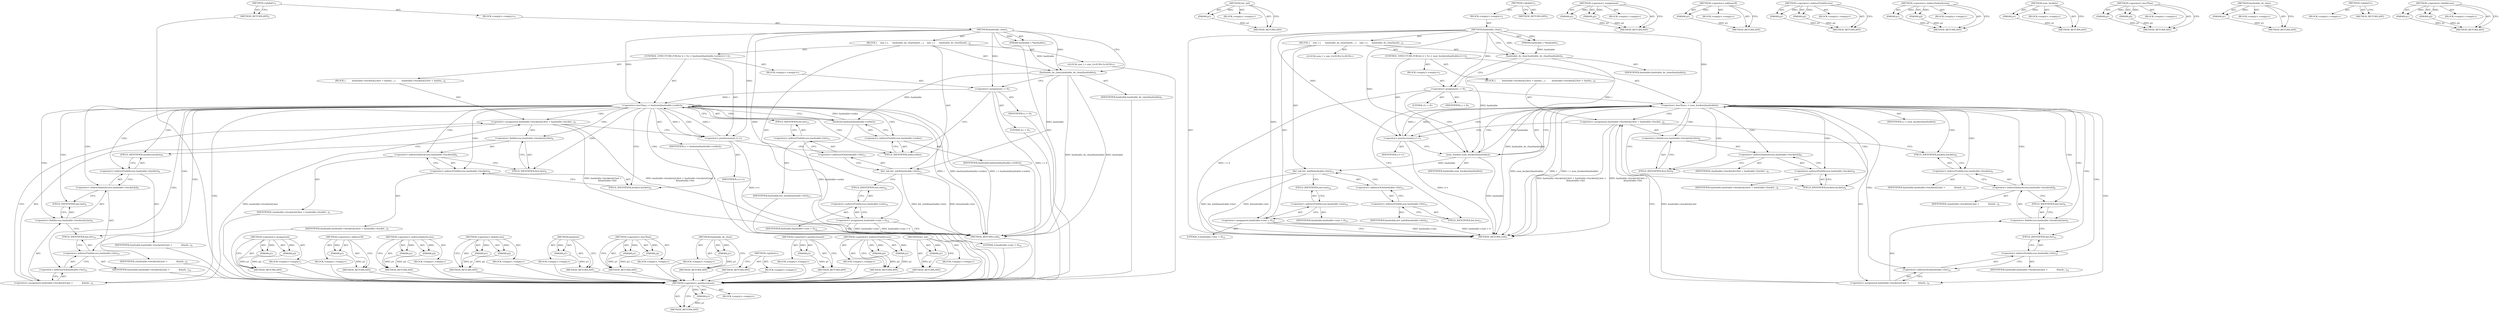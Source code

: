 digraph "&lt;operator&gt;.postIncrement" {
vulnerable_95 [label=<(METHOD,&lt;operator&gt;.postIncrement)>];
vulnerable_96 [label=<(PARAM,p1)>];
vulnerable_97 [label=<(BLOCK,&lt;empty&gt;,&lt;empty&gt;)>];
vulnerable_98 [label=<(METHOD_RETURN,ANY)>];
vulnerable_118 [label=<(METHOD,list_init)>];
vulnerable_119 [label=<(PARAM,p1)>];
vulnerable_120 [label=<(BLOCK,&lt;empty&gt;,&lt;empty&gt;)>];
vulnerable_121 [label=<(METHOD_RETURN,ANY)>];
vulnerable_6 [label=<(METHOD,&lt;global&gt;)<SUB>1</SUB>>];
vulnerable_7 [label=<(BLOCK,&lt;empty&gt;,&lt;empty&gt;)<SUB>1</SUB>>];
vulnerable_8 [label=<(METHOD,hashtable_clear)<SUB>1</SUB>>];
vulnerable_9 [label=<(PARAM,hashtable_t *hashtable)<SUB>1</SUB>>];
vulnerable_10 [label=<(BLOCK,{
    size_t i;
 
     hashtable_do_clear(hasht...,{
    size_t i;
 
     hashtable_do_clear(hasht...)<SUB>2</SUB>>];
vulnerable_11 [label="<(LOCAL,size_t i: size_t)<SUB>3</SUB>>"];
vulnerable_12 [label=<(hashtable_do_clear,hashtable_do_clear(hashtable))<SUB>5</SUB>>];
vulnerable_13 [label=<(IDENTIFIER,hashtable,hashtable_do_clear(hashtable))<SUB>5</SUB>>];
vulnerable_14 [label=<(CONTROL_STRUCTURE,FOR,for (i = 0;i &lt; num_buckets(hashtable);i++))<SUB>7</SUB>>];
vulnerable_15 [label=<(BLOCK,&lt;empty&gt;,&lt;empty&gt;)<SUB>7</SUB>>];
vulnerable_16 [label=<(&lt;operator&gt;.assignment,i = 0)<SUB>7</SUB>>];
vulnerable_17 [label=<(IDENTIFIER,i,i = 0)<SUB>7</SUB>>];
vulnerable_18 [label=<(LITERAL,0,i = 0)<SUB>7</SUB>>];
vulnerable_19 [label=<(&lt;operator&gt;.lessThan,i &lt; num_buckets(hashtable))<SUB>7</SUB>>];
vulnerable_20 [label=<(IDENTIFIER,i,i &lt; num_buckets(hashtable))<SUB>7</SUB>>];
vulnerable_21 [label=<(num_buckets,num_buckets(hashtable))<SUB>7</SUB>>];
vulnerable_22 [label=<(IDENTIFIER,hashtable,num_buckets(hashtable))<SUB>7</SUB>>];
vulnerable_23 [label=<(&lt;operator&gt;.postIncrement,i++)<SUB>7</SUB>>];
vulnerable_24 [label=<(IDENTIFIER,i,i++)<SUB>7</SUB>>];
vulnerable_25 [label=<(BLOCK,{
         hashtable-&gt;buckets[i].first = hashta...,{
         hashtable-&gt;buckets[i].first = hashta...)<SUB>8</SUB>>];
vulnerable_26 [label=<(&lt;operator&gt;.assignment,hashtable-&gt;buckets[i].first = hashtable-&gt;bucket...)<SUB>9</SUB>>];
vulnerable_27 [label=<(&lt;operator&gt;.fieldAccess,hashtable-&gt;buckets[i].first)<SUB>9</SUB>>];
vulnerable_28 [label=<(&lt;operator&gt;.indirectIndexAccess,hashtable-&gt;buckets[i])<SUB>9</SUB>>];
vulnerable_29 [label=<(&lt;operator&gt;.indirectFieldAccess,hashtable-&gt;buckets)<SUB>9</SUB>>];
vulnerable_30 [label=<(IDENTIFIER,hashtable,hashtable-&gt;buckets[i].first = hashtable-&gt;bucket...)<SUB>9</SUB>>];
vulnerable_31 [label=<(FIELD_IDENTIFIER,buckets,buckets)<SUB>9</SUB>>];
vulnerable_32 [label=<(IDENTIFIER,i,hashtable-&gt;buckets[i].first = hashtable-&gt;bucket...)<SUB>9</SUB>>];
vulnerable_33 [label=<(FIELD_IDENTIFIER,first,first)<SUB>9</SUB>>];
vulnerable_34 [label=<(&lt;operator&gt;.assignment,hashtable-&gt;buckets[i].last =
             &amp;hash...)<SUB>9</SUB>>];
vulnerable_35 [label=<(&lt;operator&gt;.fieldAccess,hashtable-&gt;buckets[i].last)<SUB>9</SUB>>];
vulnerable_36 [label=<(&lt;operator&gt;.indirectIndexAccess,hashtable-&gt;buckets[i])<SUB>9</SUB>>];
vulnerable_37 [label=<(&lt;operator&gt;.indirectFieldAccess,hashtable-&gt;buckets)<SUB>9</SUB>>];
vulnerable_38 [label=<(IDENTIFIER,hashtable,hashtable-&gt;buckets[i].last =
             &amp;hash...)<SUB>9</SUB>>];
vulnerable_39 [label=<(FIELD_IDENTIFIER,buckets,buckets)<SUB>9</SUB>>];
vulnerable_40 [label=<(IDENTIFIER,i,hashtable-&gt;buckets[i].last =
             &amp;hash...)<SUB>9</SUB>>];
vulnerable_41 [label=<(FIELD_IDENTIFIER,last,last)<SUB>9</SUB>>];
vulnerable_42 [label=<(&lt;operator&gt;.addressOf,&amp;hashtable-&gt;list)<SUB>10</SUB>>];
vulnerable_43 [label=<(&lt;operator&gt;.indirectFieldAccess,hashtable-&gt;list)<SUB>10</SUB>>];
vulnerable_44 [label=<(IDENTIFIER,hashtable,hashtable-&gt;buckets[i].last =
             &amp;hash...)<SUB>10</SUB>>];
vulnerable_45 [label=<(FIELD_IDENTIFIER,list,list)<SUB>10</SUB>>];
vulnerable_46 [label=<(list_init,list_init(&amp;hashtable-&gt;list))<SUB>13</SUB>>];
vulnerable_47 [label=<(&lt;operator&gt;.addressOf,&amp;hashtable-&gt;list)<SUB>13</SUB>>];
vulnerable_48 [label=<(&lt;operator&gt;.indirectFieldAccess,hashtable-&gt;list)<SUB>13</SUB>>];
vulnerable_49 [label=<(IDENTIFIER,hashtable,list_init(&amp;hashtable-&gt;list))<SUB>13</SUB>>];
vulnerable_50 [label=<(FIELD_IDENTIFIER,list,list)<SUB>13</SUB>>];
vulnerable_51 [label=<(&lt;operator&gt;.assignment,hashtable-&gt;size = 0)<SUB>14</SUB>>];
vulnerable_52 [label=<(&lt;operator&gt;.indirectFieldAccess,hashtable-&gt;size)<SUB>14</SUB>>];
vulnerable_53 [label=<(IDENTIFIER,hashtable,hashtable-&gt;size = 0)<SUB>14</SUB>>];
vulnerable_54 [label=<(FIELD_IDENTIFIER,size,size)<SUB>14</SUB>>];
vulnerable_55 [label=<(LITERAL,0,hashtable-&gt;size = 0)<SUB>14</SUB>>];
vulnerable_56 [label=<(METHOD_RETURN,void)<SUB>1</SUB>>];
vulnerable_58 [label=<(METHOD_RETURN,ANY)<SUB>1</SUB>>];
vulnerable_81 [label=<(METHOD,&lt;operator&gt;.assignment)>];
vulnerable_82 [label=<(PARAM,p1)>];
vulnerable_83 [label=<(PARAM,p2)>];
vulnerable_84 [label=<(BLOCK,&lt;empty&gt;,&lt;empty&gt;)>];
vulnerable_85 [label=<(METHOD_RETURN,ANY)>];
vulnerable_114 [label=<(METHOD,&lt;operator&gt;.addressOf)>];
vulnerable_115 [label=<(PARAM,p1)>];
vulnerable_116 [label=<(BLOCK,&lt;empty&gt;,&lt;empty&gt;)>];
vulnerable_117 [label=<(METHOD_RETURN,ANY)>];
vulnerable_109 [label=<(METHOD,&lt;operator&gt;.indirectFieldAccess)>];
vulnerable_110 [label=<(PARAM,p1)>];
vulnerable_111 [label=<(PARAM,p2)>];
vulnerable_112 [label=<(BLOCK,&lt;empty&gt;,&lt;empty&gt;)>];
vulnerable_113 [label=<(METHOD_RETURN,ANY)>];
vulnerable_104 [label=<(METHOD,&lt;operator&gt;.indirectIndexAccess)>];
vulnerable_105 [label=<(PARAM,p1)>];
vulnerable_106 [label=<(PARAM,p2)>];
vulnerable_107 [label=<(BLOCK,&lt;empty&gt;,&lt;empty&gt;)>];
vulnerable_108 [label=<(METHOD_RETURN,ANY)>];
vulnerable_91 [label=<(METHOD,num_buckets)>];
vulnerable_92 [label=<(PARAM,p1)>];
vulnerable_93 [label=<(BLOCK,&lt;empty&gt;,&lt;empty&gt;)>];
vulnerable_94 [label=<(METHOD_RETURN,ANY)>];
vulnerable_86 [label=<(METHOD,&lt;operator&gt;.lessThan)>];
vulnerable_87 [label=<(PARAM,p1)>];
vulnerable_88 [label=<(PARAM,p2)>];
vulnerable_89 [label=<(BLOCK,&lt;empty&gt;,&lt;empty&gt;)>];
vulnerable_90 [label=<(METHOD_RETURN,ANY)>];
vulnerable_77 [label=<(METHOD,hashtable_do_clear)>];
vulnerable_78 [label=<(PARAM,p1)>];
vulnerable_79 [label=<(BLOCK,&lt;empty&gt;,&lt;empty&gt;)>];
vulnerable_80 [label=<(METHOD_RETURN,ANY)>];
vulnerable_71 [label=<(METHOD,&lt;global&gt;)<SUB>1</SUB>>];
vulnerable_72 [label=<(BLOCK,&lt;empty&gt;,&lt;empty&gt;)>];
vulnerable_73 [label=<(METHOD_RETURN,ANY)>];
vulnerable_99 [label=<(METHOD,&lt;operator&gt;.fieldAccess)>];
vulnerable_100 [label=<(PARAM,p1)>];
vulnerable_101 [label=<(PARAM,p2)>];
vulnerable_102 [label=<(BLOCK,&lt;empty&gt;,&lt;empty&gt;)>];
vulnerable_103 [label=<(METHOD_RETURN,ANY)>];
fixed_97 [label=<(METHOD,&lt;operator&gt;.indirectFieldAccess)>];
fixed_98 [label=<(PARAM,p1)>];
fixed_99 [label=<(PARAM,p2)>];
fixed_100 [label=<(BLOCK,&lt;empty&gt;,&lt;empty&gt;)>];
fixed_101 [label=<(METHOD_RETURN,ANY)>];
fixed_120 [label=<(METHOD,list_init)>];
fixed_121 [label=<(PARAM,p1)>];
fixed_122 [label=<(BLOCK,&lt;empty&gt;,&lt;empty&gt;)>];
fixed_123 [label=<(METHOD_RETURN,ANY)>];
fixed_6 [label=<(METHOD,&lt;global&gt;)<SUB>1</SUB>>];
fixed_7 [label=<(BLOCK,&lt;empty&gt;,&lt;empty&gt;)<SUB>1</SUB>>];
fixed_8 [label=<(METHOD,hashtable_clear)<SUB>1</SUB>>];
fixed_9 [label=<(PARAM,hashtable_t *hashtable)<SUB>1</SUB>>];
fixed_10 [label=<(BLOCK,{
    size_t i;
 
     hashtable_do_clear(hasht...,{
    size_t i;
 
     hashtable_do_clear(hasht...)<SUB>2</SUB>>];
fixed_11 [label="<(LOCAL,size_t i: size_t)<SUB>3</SUB>>"];
fixed_12 [label=<(hashtable_do_clear,hashtable_do_clear(hashtable))<SUB>5</SUB>>];
fixed_13 [label=<(IDENTIFIER,hashtable,hashtable_do_clear(hashtable))<SUB>5</SUB>>];
fixed_14 [label=<(CONTROL_STRUCTURE,FOR,for (i = 0;i &lt; hashsize(hashtable-&gt;order);i++))<SUB>7</SUB>>];
fixed_15 [label=<(BLOCK,&lt;empty&gt;,&lt;empty&gt;)<SUB>7</SUB>>];
fixed_16 [label=<(&lt;operator&gt;.assignment,i = 0)<SUB>7</SUB>>];
fixed_17 [label=<(IDENTIFIER,i,i = 0)<SUB>7</SUB>>];
fixed_18 [label=<(LITERAL,0,i = 0)<SUB>7</SUB>>];
fixed_19 [label=<(&lt;operator&gt;.lessThan,i &lt; hashsize(hashtable-&gt;order))<SUB>7</SUB>>];
fixed_20 [label=<(IDENTIFIER,i,i &lt; hashsize(hashtable-&gt;order))<SUB>7</SUB>>];
fixed_21 [label=<(hashsize,hashsize(hashtable-&gt;order))<SUB>7</SUB>>];
fixed_22 [label=<(&lt;operator&gt;.indirectFieldAccess,hashtable-&gt;order)<SUB>7</SUB>>];
fixed_23 [label=<(IDENTIFIER,hashtable,hashsize(hashtable-&gt;order))<SUB>7</SUB>>];
fixed_24 [label=<(FIELD_IDENTIFIER,order,order)<SUB>7</SUB>>];
fixed_25 [label=<(&lt;operator&gt;.postIncrement,i++)<SUB>7</SUB>>];
fixed_26 [label=<(IDENTIFIER,i,i++)<SUB>7</SUB>>];
fixed_27 [label=<(BLOCK,{
         hashtable-&gt;buckets[i].first = hashta...,{
         hashtable-&gt;buckets[i].first = hashta...)<SUB>8</SUB>>];
fixed_28 [label=<(&lt;operator&gt;.assignment,hashtable-&gt;buckets[i].first = hashtable-&gt;bucket...)<SUB>9</SUB>>];
fixed_29 [label=<(&lt;operator&gt;.fieldAccess,hashtable-&gt;buckets[i].first)<SUB>9</SUB>>];
fixed_30 [label=<(&lt;operator&gt;.indirectIndexAccess,hashtable-&gt;buckets[i])<SUB>9</SUB>>];
fixed_31 [label=<(&lt;operator&gt;.indirectFieldAccess,hashtable-&gt;buckets)<SUB>9</SUB>>];
fixed_32 [label=<(IDENTIFIER,hashtable,hashtable-&gt;buckets[i].first = hashtable-&gt;bucket...)<SUB>9</SUB>>];
fixed_33 [label=<(FIELD_IDENTIFIER,buckets,buckets)<SUB>9</SUB>>];
fixed_34 [label=<(IDENTIFIER,i,hashtable-&gt;buckets[i].first = hashtable-&gt;bucket...)<SUB>9</SUB>>];
fixed_35 [label=<(FIELD_IDENTIFIER,first,first)<SUB>9</SUB>>];
fixed_36 [label=<(&lt;operator&gt;.assignment,hashtable-&gt;buckets[i].last =
             &amp;hash...)<SUB>9</SUB>>];
fixed_37 [label=<(&lt;operator&gt;.fieldAccess,hashtable-&gt;buckets[i].last)<SUB>9</SUB>>];
fixed_38 [label=<(&lt;operator&gt;.indirectIndexAccess,hashtable-&gt;buckets[i])<SUB>9</SUB>>];
fixed_39 [label=<(&lt;operator&gt;.indirectFieldAccess,hashtable-&gt;buckets)<SUB>9</SUB>>];
fixed_40 [label=<(IDENTIFIER,hashtable,hashtable-&gt;buckets[i].last =
             &amp;hash...)<SUB>9</SUB>>];
fixed_41 [label=<(FIELD_IDENTIFIER,buckets,buckets)<SUB>9</SUB>>];
fixed_42 [label=<(IDENTIFIER,i,hashtable-&gt;buckets[i].last =
             &amp;hash...)<SUB>9</SUB>>];
fixed_43 [label=<(FIELD_IDENTIFIER,last,last)<SUB>9</SUB>>];
fixed_44 [label=<(&lt;operator&gt;.addressOf,&amp;hashtable-&gt;list)<SUB>10</SUB>>];
fixed_45 [label=<(&lt;operator&gt;.indirectFieldAccess,hashtable-&gt;list)<SUB>10</SUB>>];
fixed_46 [label=<(IDENTIFIER,hashtable,hashtable-&gt;buckets[i].last =
             &amp;hash...)<SUB>10</SUB>>];
fixed_47 [label=<(FIELD_IDENTIFIER,list,list)<SUB>10</SUB>>];
fixed_48 [label=<(list_init,list_init(&amp;hashtable-&gt;list))<SUB>13</SUB>>];
fixed_49 [label=<(&lt;operator&gt;.addressOf,&amp;hashtable-&gt;list)<SUB>13</SUB>>];
fixed_50 [label=<(&lt;operator&gt;.indirectFieldAccess,hashtable-&gt;list)<SUB>13</SUB>>];
fixed_51 [label=<(IDENTIFIER,hashtable,list_init(&amp;hashtable-&gt;list))<SUB>13</SUB>>];
fixed_52 [label=<(FIELD_IDENTIFIER,list,list)<SUB>13</SUB>>];
fixed_53 [label=<(&lt;operator&gt;.assignment,hashtable-&gt;size = 0)<SUB>14</SUB>>];
fixed_54 [label=<(&lt;operator&gt;.indirectFieldAccess,hashtable-&gt;size)<SUB>14</SUB>>];
fixed_55 [label=<(IDENTIFIER,hashtable,hashtable-&gt;size = 0)<SUB>14</SUB>>];
fixed_56 [label=<(FIELD_IDENTIFIER,size,size)<SUB>14</SUB>>];
fixed_57 [label=<(LITERAL,0,hashtable-&gt;size = 0)<SUB>14</SUB>>];
fixed_58 [label=<(METHOD_RETURN,void)<SUB>1</SUB>>];
fixed_60 [label=<(METHOD_RETURN,ANY)<SUB>1</SUB>>];
fixed_83 [label=<(METHOD,&lt;operator&gt;.assignment)>];
fixed_84 [label=<(PARAM,p1)>];
fixed_85 [label=<(PARAM,p2)>];
fixed_86 [label=<(BLOCK,&lt;empty&gt;,&lt;empty&gt;)>];
fixed_87 [label=<(METHOD_RETURN,ANY)>];
fixed_116 [label=<(METHOD,&lt;operator&gt;.addressOf)>];
fixed_117 [label=<(PARAM,p1)>];
fixed_118 [label=<(BLOCK,&lt;empty&gt;,&lt;empty&gt;)>];
fixed_119 [label=<(METHOD_RETURN,ANY)>];
fixed_111 [label=<(METHOD,&lt;operator&gt;.indirectIndexAccess)>];
fixed_112 [label=<(PARAM,p1)>];
fixed_113 [label=<(PARAM,p2)>];
fixed_114 [label=<(BLOCK,&lt;empty&gt;,&lt;empty&gt;)>];
fixed_115 [label=<(METHOD_RETURN,ANY)>];
fixed_106 [label=<(METHOD,&lt;operator&gt;.fieldAccess)>];
fixed_107 [label=<(PARAM,p1)>];
fixed_108 [label=<(PARAM,p2)>];
fixed_109 [label=<(BLOCK,&lt;empty&gt;,&lt;empty&gt;)>];
fixed_110 [label=<(METHOD_RETURN,ANY)>];
fixed_93 [label=<(METHOD,hashsize)>];
fixed_94 [label=<(PARAM,p1)>];
fixed_95 [label=<(BLOCK,&lt;empty&gt;,&lt;empty&gt;)>];
fixed_96 [label=<(METHOD_RETURN,ANY)>];
fixed_88 [label=<(METHOD,&lt;operator&gt;.lessThan)>];
fixed_89 [label=<(PARAM,p1)>];
fixed_90 [label=<(PARAM,p2)>];
fixed_91 [label=<(BLOCK,&lt;empty&gt;,&lt;empty&gt;)>];
fixed_92 [label=<(METHOD_RETURN,ANY)>];
fixed_79 [label=<(METHOD,hashtable_do_clear)>];
fixed_80 [label=<(PARAM,p1)>];
fixed_81 [label=<(BLOCK,&lt;empty&gt;,&lt;empty&gt;)>];
fixed_82 [label=<(METHOD_RETURN,ANY)>];
fixed_73 [label=<(METHOD,&lt;global&gt;)<SUB>1</SUB>>];
fixed_74 [label=<(BLOCK,&lt;empty&gt;,&lt;empty&gt;)>];
fixed_75 [label=<(METHOD_RETURN,ANY)>];
fixed_102 [label=<(METHOD,&lt;operator&gt;.postIncrement)>];
fixed_103 [label=<(PARAM,p1)>];
fixed_104 [label=<(BLOCK,&lt;empty&gt;,&lt;empty&gt;)>];
fixed_105 [label=<(METHOD_RETURN,ANY)>];
vulnerable_95 -> vulnerable_96  [key=0, label="AST: "];
vulnerable_95 -> vulnerable_96  [key=1, label="DDG: "];
vulnerable_95 -> vulnerable_97  [key=0, label="AST: "];
vulnerable_95 -> vulnerable_98  [key=0, label="AST: "];
vulnerable_95 -> vulnerable_98  [key=1, label="CFG: "];
vulnerable_96 -> vulnerable_98  [key=0, label="DDG: p1"];
vulnerable_118 -> vulnerable_119  [key=0, label="AST: "];
vulnerable_118 -> vulnerable_119  [key=1, label="DDG: "];
vulnerable_118 -> vulnerable_120  [key=0, label="AST: "];
vulnerable_118 -> vulnerable_121  [key=0, label="AST: "];
vulnerable_118 -> vulnerable_121  [key=1, label="CFG: "];
vulnerable_119 -> vulnerable_121  [key=0, label="DDG: p1"];
vulnerable_6 -> vulnerable_7  [key=0, label="AST: "];
vulnerable_6 -> vulnerable_58  [key=0, label="AST: "];
vulnerable_6 -> vulnerable_58  [key=1, label="CFG: "];
vulnerable_7 -> vulnerable_8  [key=0, label="AST: "];
vulnerable_8 -> vulnerable_9  [key=0, label="AST: "];
vulnerable_8 -> vulnerable_9  [key=1, label="DDG: "];
vulnerable_8 -> vulnerable_10  [key=0, label="AST: "];
vulnerable_8 -> vulnerable_56  [key=0, label="AST: "];
vulnerable_8 -> vulnerable_12  [key=0, label="CFG: "];
vulnerable_8 -> vulnerable_12  [key=1, label="DDG: "];
vulnerable_8 -> vulnerable_51  [key=0, label="DDG: "];
vulnerable_8 -> vulnerable_16  [key=0, label="DDG: "];
vulnerable_8 -> vulnerable_19  [key=0, label="DDG: "];
vulnerable_8 -> vulnerable_23  [key=0, label="DDG: "];
vulnerable_8 -> vulnerable_21  [key=0, label="DDG: "];
vulnerable_9 -> vulnerable_12  [key=0, label="DDG: hashtable"];
vulnerable_10 -> vulnerable_11  [key=0, label="AST: "];
vulnerable_10 -> vulnerable_12  [key=0, label="AST: "];
vulnerable_10 -> vulnerable_14  [key=0, label="AST: "];
vulnerable_10 -> vulnerable_46  [key=0, label="AST: "];
vulnerable_10 -> vulnerable_51  [key=0, label="AST: "];
vulnerable_12 -> vulnerable_13  [key=0, label="AST: "];
vulnerable_12 -> vulnerable_16  [key=0, label="CFG: "];
vulnerable_12 -> vulnerable_56  [key=0, label="DDG: hashtable_do_clear(hashtable)"];
vulnerable_12 -> vulnerable_21  [key=0, label="DDG: hashtable"];
vulnerable_14 -> vulnerable_15  [key=0, label="AST: "];
vulnerable_14 -> vulnerable_19  [key=0, label="AST: "];
vulnerable_14 -> vulnerable_23  [key=0, label="AST: "];
vulnerable_14 -> vulnerable_25  [key=0, label="AST: "];
vulnerable_15 -> vulnerable_16  [key=0, label="AST: "];
vulnerable_16 -> vulnerable_17  [key=0, label="AST: "];
vulnerable_16 -> vulnerable_18  [key=0, label="AST: "];
vulnerable_16 -> vulnerable_21  [key=0, label="CFG: "];
vulnerable_16 -> vulnerable_56  [key=0, label="DDG: i = 0"];
vulnerable_16 -> vulnerable_19  [key=0, label="DDG: i"];
vulnerable_19 -> vulnerable_20  [key=0, label="AST: "];
vulnerable_19 -> vulnerable_21  [key=0, label="AST: "];
vulnerable_19 -> vulnerable_21  [key=1, label="CDG: "];
vulnerable_19 -> vulnerable_31  [key=0, label="CFG: "];
vulnerable_19 -> vulnerable_31  [key=1, label="CDG: "];
vulnerable_19 -> vulnerable_50  [key=0, label="CFG: "];
vulnerable_19 -> vulnerable_56  [key=0, label="DDG: i"];
vulnerable_19 -> vulnerable_56  [key=1, label="DDG: num_buckets(hashtable)"];
vulnerable_19 -> vulnerable_56  [key=2, label="DDG: i &lt; num_buckets(hashtable)"];
vulnerable_19 -> vulnerable_23  [key=0, label="DDG: i"];
vulnerable_19 -> vulnerable_23  [key=1, label="CDG: "];
vulnerable_19 -> vulnerable_34  [key=0, label="CDG: "];
vulnerable_19 -> vulnerable_33  [key=0, label="CDG: "];
vulnerable_19 -> vulnerable_26  [key=0, label="CDG: "];
vulnerable_19 -> vulnerable_42  [key=0, label="CDG: "];
vulnerable_19 -> vulnerable_19  [key=0, label="CDG: "];
vulnerable_19 -> vulnerable_28  [key=0, label="CDG: "];
vulnerable_19 -> vulnerable_36  [key=0, label="CDG: "];
vulnerable_19 -> vulnerable_37  [key=0, label="CDG: "];
vulnerable_19 -> vulnerable_41  [key=0, label="CDG: "];
vulnerable_19 -> vulnerable_45  [key=0, label="CDG: "];
vulnerable_19 -> vulnerable_27  [key=0, label="CDG: "];
vulnerable_19 -> vulnerable_29  [key=0, label="CDG: "];
vulnerable_19 -> vulnerable_35  [key=0, label="CDG: "];
vulnerable_19 -> vulnerable_39  [key=0, label="CDG: "];
vulnerable_19 -> vulnerable_43  [key=0, label="CDG: "];
vulnerable_21 -> vulnerable_22  [key=0, label="AST: "];
vulnerable_21 -> vulnerable_19  [key=0, label="CFG: "];
vulnerable_21 -> vulnerable_19  [key=1, label="DDG: hashtable"];
vulnerable_21 -> vulnerable_56  [key=0, label="DDG: hashtable"];
vulnerable_21 -> vulnerable_46  [key=0, label="DDG: hashtable"];
vulnerable_23 -> vulnerable_24  [key=0, label="AST: "];
vulnerable_23 -> vulnerable_21  [key=0, label="CFG: "];
vulnerable_23 -> vulnerable_56  [key=0, label="DDG: i++"];
vulnerable_23 -> vulnerable_19  [key=0, label="DDG: i"];
vulnerable_25 -> vulnerable_26  [key=0, label="AST: "];
vulnerable_26 -> vulnerable_27  [key=0, label="AST: "];
vulnerable_26 -> vulnerable_34  [key=0, label="AST: "];
vulnerable_26 -> vulnerable_23  [key=0, label="CFG: "];
vulnerable_26 -> vulnerable_56  [key=0, label="DDG: hashtable-&gt;buckets[i].last =
             &amp;hashtable-&gt;list"];
vulnerable_26 -> vulnerable_56  [key=1, label="DDG: hashtable-&gt;buckets[i].first = hashtable-&gt;buckets[i].last =
             &amp;hashtable-&gt;list"];
vulnerable_27 -> vulnerable_28  [key=0, label="AST: "];
vulnerable_27 -> vulnerable_33  [key=0, label="AST: "];
vulnerable_27 -> vulnerable_39  [key=0, label="CFG: "];
vulnerable_28 -> vulnerable_29  [key=0, label="AST: "];
vulnerable_28 -> vulnerable_32  [key=0, label="AST: "];
vulnerable_28 -> vulnerable_33  [key=0, label="CFG: "];
vulnerable_29 -> vulnerable_30  [key=0, label="AST: "];
vulnerable_29 -> vulnerable_31  [key=0, label="AST: "];
vulnerable_29 -> vulnerable_28  [key=0, label="CFG: "];
vulnerable_31 -> vulnerable_29  [key=0, label="CFG: "];
vulnerable_33 -> vulnerable_27  [key=0, label="CFG: "];
vulnerable_34 -> vulnerable_35  [key=0, label="AST: "];
vulnerable_34 -> vulnerable_42  [key=0, label="AST: "];
vulnerable_34 -> vulnerable_26  [key=0, label="CFG: "];
vulnerable_34 -> vulnerable_26  [key=1, label="DDG: hashtable-&gt;buckets[i].last"];
vulnerable_35 -> vulnerable_36  [key=0, label="AST: "];
vulnerable_35 -> vulnerable_41  [key=0, label="AST: "];
vulnerable_35 -> vulnerable_45  [key=0, label="CFG: "];
vulnerable_36 -> vulnerable_37  [key=0, label="AST: "];
vulnerable_36 -> vulnerable_40  [key=0, label="AST: "];
vulnerable_36 -> vulnerable_41  [key=0, label="CFG: "];
vulnerable_37 -> vulnerable_38  [key=0, label="AST: "];
vulnerable_37 -> vulnerable_39  [key=0, label="AST: "];
vulnerable_37 -> vulnerable_36  [key=0, label="CFG: "];
vulnerable_39 -> vulnerable_37  [key=0, label="CFG: "];
vulnerable_41 -> vulnerable_35  [key=0, label="CFG: "];
vulnerable_42 -> vulnerable_43  [key=0, label="AST: "];
vulnerable_42 -> vulnerable_34  [key=0, label="CFG: "];
vulnerable_43 -> vulnerable_44  [key=0, label="AST: "];
vulnerable_43 -> vulnerable_45  [key=0, label="AST: "];
vulnerable_43 -> vulnerable_42  [key=0, label="CFG: "];
vulnerable_45 -> vulnerable_43  [key=0, label="CFG: "];
vulnerable_46 -> vulnerable_47  [key=0, label="AST: "];
vulnerable_46 -> vulnerable_54  [key=0, label="CFG: "];
vulnerable_46 -> vulnerable_56  [key=0, label="DDG: &amp;hashtable-&gt;list"];
vulnerable_46 -> vulnerable_56  [key=1, label="DDG: list_init(&amp;hashtable-&gt;list)"];
vulnerable_47 -> vulnerable_48  [key=0, label="AST: "];
vulnerable_47 -> vulnerable_46  [key=0, label="CFG: "];
vulnerable_48 -> vulnerable_49  [key=0, label="AST: "];
vulnerable_48 -> vulnerable_50  [key=0, label="AST: "];
vulnerable_48 -> vulnerable_47  [key=0, label="CFG: "];
vulnerable_50 -> vulnerable_48  [key=0, label="CFG: "];
vulnerable_51 -> vulnerable_52  [key=0, label="AST: "];
vulnerable_51 -> vulnerable_55  [key=0, label="AST: "];
vulnerable_51 -> vulnerable_56  [key=0, label="CFG: "];
vulnerable_51 -> vulnerable_56  [key=1, label="DDG: hashtable-&gt;size"];
vulnerable_51 -> vulnerable_56  [key=2, label="DDG: hashtable-&gt;size = 0"];
vulnerable_52 -> vulnerable_53  [key=0, label="AST: "];
vulnerable_52 -> vulnerable_54  [key=0, label="AST: "];
vulnerable_52 -> vulnerable_51  [key=0, label="CFG: "];
vulnerable_54 -> vulnerable_52  [key=0, label="CFG: "];
vulnerable_81 -> vulnerable_82  [key=0, label="AST: "];
vulnerable_81 -> vulnerable_82  [key=1, label="DDG: "];
vulnerable_81 -> vulnerable_84  [key=0, label="AST: "];
vulnerable_81 -> vulnerable_83  [key=0, label="AST: "];
vulnerable_81 -> vulnerable_83  [key=1, label="DDG: "];
vulnerable_81 -> vulnerable_85  [key=0, label="AST: "];
vulnerable_81 -> vulnerable_85  [key=1, label="CFG: "];
vulnerable_82 -> vulnerable_85  [key=0, label="DDG: p1"];
vulnerable_83 -> vulnerable_85  [key=0, label="DDG: p2"];
vulnerable_114 -> vulnerable_115  [key=0, label="AST: "];
vulnerable_114 -> vulnerable_115  [key=1, label="DDG: "];
vulnerable_114 -> vulnerable_116  [key=0, label="AST: "];
vulnerable_114 -> vulnerable_117  [key=0, label="AST: "];
vulnerable_114 -> vulnerable_117  [key=1, label="CFG: "];
vulnerable_115 -> vulnerable_117  [key=0, label="DDG: p1"];
vulnerable_109 -> vulnerable_110  [key=0, label="AST: "];
vulnerable_109 -> vulnerable_110  [key=1, label="DDG: "];
vulnerable_109 -> vulnerable_112  [key=0, label="AST: "];
vulnerable_109 -> vulnerable_111  [key=0, label="AST: "];
vulnerable_109 -> vulnerable_111  [key=1, label="DDG: "];
vulnerable_109 -> vulnerable_113  [key=0, label="AST: "];
vulnerable_109 -> vulnerable_113  [key=1, label="CFG: "];
vulnerable_110 -> vulnerable_113  [key=0, label="DDG: p1"];
vulnerable_111 -> vulnerable_113  [key=0, label="DDG: p2"];
vulnerable_104 -> vulnerable_105  [key=0, label="AST: "];
vulnerable_104 -> vulnerable_105  [key=1, label="DDG: "];
vulnerable_104 -> vulnerable_107  [key=0, label="AST: "];
vulnerable_104 -> vulnerable_106  [key=0, label="AST: "];
vulnerable_104 -> vulnerable_106  [key=1, label="DDG: "];
vulnerable_104 -> vulnerable_108  [key=0, label="AST: "];
vulnerable_104 -> vulnerable_108  [key=1, label="CFG: "];
vulnerable_105 -> vulnerable_108  [key=0, label="DDG: p1"];
vulnerable_106 -> vulnerable_108  [key=0, label="DDG: p2"];
vulnerable_91 -> vulnerable_92  [key=0, label="AST: "];
vulnerable_91 -> vulnerable_92  [key=1, label="DDG: "];
vulnerable_91 -> vulnerable_93  [key=0, label="AST: "];
vulnerable_91 -> vulnerable_94  [key=0, label="AST: "];
vulnerable_91 -> vulnerable_94  [key=1, label="CFG: "];
vulnerable_92 -> vulnerable_94  [key=0, label="DDG: p1"];
vulnerable_86 -> vulnerable_87  [key=0, label="AST: "];
vulnerable_86 -> vulnerable_87  [key=1, label="DDG: "];
vulnerable_86 -> vulnerable_89  [key=0, label="AST: "];
vulnerable_86 -> vulnerable_88  [key=0, label="AST: "];
vulnerable_86 -> vulnerable_88  [key=1, label="DDG: "];
vulnerable_86 -> vulnerable_90  [key=0, label="AST: "];
vulnerable_86 -> vulnerable_90  [key=1, label="CFG: "];
vulnerable_87 -> vulnerable_90  [key=0, label="DDG: p1"];
vulnerable_88 -> vulnerable_90  [key=0, label="DDG: p2"];
vulnerable_77 -> vulnerable_78  [key=0, label="AST: "];
vulnerable_77 -> vulnerable_78  [key=1, label="DDG: "];
vulnerable_77 -> vulnerable_79  [key=0, label="AST: "];
vulnerable_77 -> vulnerable_80  [key=0, label="AST: "];
vulnerable_77 -> vulnerable_80  [key=1, label="CFG: "];
vulnerable_78 -> vulnerable_80  [key=0, label="DDG: p1"];
vulnerable_71 -> vulnerable_72  [key=0, label="AST: "];
vulnerable_71 -> vulnerable_73  [key=0, label="AST: "];
vulnerable_71 -> vulnerable_73  [key=1, label="CFG: "];
vulnerable_99 -> vulnerable_100  [key=0, label="AST: "];
vulnerable_99 -> vulnerable_100  [key=1, label="DDG: "];
vulnerable_99 -> vulnerable_102  [key=0, label="AST: "];
vulnerable_99 -> vulnerable_101  [key=0, label="AST: "];
vulnerable_99 -> vulnerable_101  [key=1, label="DDG: "];
vulnerable_99 -> vulnerable_103  [key=0, label="AST: "];
vulnerable_99 -> vulnerable_103  [key=1, label="CFG: "];
vulnerable_100 -> vulnerable_103  [key=0, label="DDG: p1"];
vulnerable_101 -> vulnerable_103  [key=0, label="DDG: p2"];
fixed_97 -> fixed_98  [key=0, label="AST: "];
fixed_97 -> fixed_98  [key=1, label="DDG: "];
fixed_97 -> fixed_100  [key=0, label="AST: "];
fixed_97 -> fixed_99  [key=0, label="AST: "];
fixed_97 -> fixed_99  [key=1, label="DDG: "];
fixed_97 -> fixed_101  [key=0, label="AST: "];
fixed_97 -> fixed_101  [key=1, label="CFG: "];
fixed_98 -> fixed_101  [key=0, label="DDG: p1"];
fixed_99 -> fixed_101  [key=0, label="DDG: p2"];
fixed_100 -> vulnerable_95  [key=0];
fixed_101 -> vulnerable_95  [key=0];
fixed_120 -> fixed_121  [key=0, label="AST: "];
fixed_120 -> fixed_121  [key=1, label="DDG: "];
fixed_120 -> fixed_122  [key=0, label="AST: "];
fixed_120 -> fixed_123  [key=0, label="AST: "];
fixed_120 -> fixed_123  [key=1, label="CFG: "];
fixed_121 -> fixed_123  [key=0, label="DDG: p1"];
fixed_122 -> vulnerable_95  [key=0];
fixed_123 -> vulnerable_95  [key=0];
fixed_6 -> fixed_7  [key=0, label="AST: "];
fixed_6 -> fixed_60  [key=0, label="AST: "];
fixed_6 -> fixed_60  [key=1, label="CFG: "];
fixed_7 -> fixed_8  [key=0, label="AST: "];
fixed_8 -> fixed_9  [key=0, label="AST: "];
fixed_8 -> fixed_9  [key=1, label="DDG: "];
fixed_8 -> fixed_10  [key=0, label="AST: "];
fixed_8 -> fixed_58  [key=0, label="AST: "];
fixed_8 -> fixed_12  [key=0, label="CFG: "];
fixed_8 -> fixed_12  [key=1, label="DDG: "];
fixed_8 -> fixed_53  [key=0, label="DDG: "];
fixed_8 -> fixed_16  [key=0, label="DDG: "];
fixed_8 -> fixed_19  [key=0, label="DDG: "];
fixed_8 -> fixed_25  [key=0, label="DDG: "];
fixed_9 -> fixed_12  [key=0, label="DDG: hashtable"];
fixed_10 -> fixed_11  [key=0, label="AST: "];
fixed_10 -> fixed_12  [key=0, label="AST: "];
fixed_10 -> fixed_14  [key=0, label="AST: "];
fixed_10 -> fixed_48  [key=0, label="AST: "];
fixed_10 -> fixed_53  [key=0, label="AST: "];
fixed_11 -> vulnerable_95  [key=0];
fixed_12 -> fixed_13  [key=0, label="AST: "];
fixed_12 -> fixed_16  [key=0, label="CFG: "];
fixed_12 -> fixed_58  [key=0, label="DDG: hashtable"];
fixed_12 -> fixed_58  [key=1, label="DDG: hashtable_do_clear(hashtable)"];
fixed_12 -> fixed_48  [key=0, label="DDG: hashtable"];
fixed_12 -> fixed_21  [key=0, label="DDG: hashtable"];
fixed_13 -> vulnerable_95  [key=0];
fixed_14 -> fixed_15  [key=0, label="AST: "];
fixed_14 -> fixed_19  [key=0, label="AST: "];
fixed_14 -> fixed_25  [key=0, label="AST: "];
fixed_14 -> fixed_27  [key=0, label="AST: "];
fixed_15 -> fixed_16  [key=0, label="AST: "];
fixed_16 -> fixed_17  [key=0, label="AST: "];
fixed_16 -> fixed_18  [key=0, label="AST: "];
fixed_16 -> fixed_24  [key=0, label="CFG: "];
fixed_16 -> fixed_58  [key=0, label="DDG: i = 0"];
fixed_16 -> fixed_19  [key=0, label="DDG: i"];
fixed_17 -> vulnerable_95  [key=0];
fixed_18 -> vulnerable_95  [key=0];
fixed_19 -> fixed_20  [key=0, label="AST: "];
fixed_19 -> fixed_21  [key=0, label="AST: "];
fixed_19 -> fixed_21  [key=1, label="CDG: "];
fixed_19 -> fixed_33  [key=0, label="CFG: "];
fixed_19 -> fixed_33  [key=1, label="CDG: "];
fixed_19 -> fixed_52  [key=0, label="CFG: "];
fixed_19 -> fixed_58  [key=0, label="DDG: i"];
fixed_19 -> fixed_58  [key=1, label="DDG: hashsize(hashtable-&gt;order)"];
fixed_19 -> fixed_58  [key=2, label="DDG: i &lt; hashsize(hashtable-&gt;order)"];
fixed_19 -> fixed_25  [key=0, label="DDG: i"];
fixed_19 -> fixed_25  [key=1, label="CDG: "];
fixed_19 -> fixed_24  [key=0, label="CDG: "];
fixed_19 -> fixed_47  [key=0, label="CDG: "];
fixed_19 -> fixed_30  [key=0, label="CDG: "];
fixed_19 -> fixed_19  [key=0, label="CDG: "];
fixed_19 -> fixed_28  [key=0, label="CDG: "];
fixed_19 -> fixed_36  [key=0, label="CDG: "];
fixed_19 -> fixed_37  [key=0, label="CDG: "];
fixed_19 -> fixed_38  [key=0, label="CDG: "];
fixed_19 -> fixed_22  [key=0, label="CDG: "];
fixed_19 -> fixed_41  [key=0, label="CDG: "];
fixed_19 -> fixed_45  [key=0, label="CDG: "];
fixed_19 -> fixed_29  [key=0, label="CDG: "];
fixed_19 -> fixed_44  [key=0, label="CDG: "];
fixed_19 -> fixed_35  [key=0, label="CDG: "];
fixed_19 -> fixed_39  [key=0, label="CDG: "];
fixed_19 -> fixed_31  [key=0, label="CDG: "];
fixed_19 -> fixed_43  [key=0, label="CDG: "];
fixed_20 -> vulnerable_95  [key=0];
fixed_21 -> fixed_22  [key=0, label="AST: "];
fixed_21 -> fixed_19  [key=0, label="CFG: "];
fixed_21 -> fixed_19  [key=1, label="DDG: hashtable-&gt;order"];
fixed_21 -> fixed_58  [key=0, label="DDG: hashtable-&gt;order"];
fixed_22 -> fixed_23  [key=0, label="AST: "];
fixed_22 -> fixed_24  [key=0, label="AST: "];
fixed_22 -> fixed_21  [key=0, label="CFG: "];
fixed_23 -> vulnerable_95  [key=0];
fixed_24 -> fixed_22  [key=0, label="CFG: "];
fixed_25 -> fixed_26  [key=0, label="AST: "];
fixed_25 -> fixed_24  [key=0, label="CFG: "];
fixed_25 -> fixed_58  [key=0, label="DDG: i++"];
fixed_25 -> fixed_19  [key=0, label="DDG: i"];
fixed_26 -> vulnerable_95  [key=0];
fixed_27 -> fixed_28  [key=0, label="AST: "];
fixed_28 -> fixed_29  [key=0, label="AST: "];
fixed_28 -> fixed_36  [key=0, label="AST: "];
fixed_28 -> fixed_25  [key=0, label="CFG: "];
fixed_28 -> fixed_58  [key=0, label="DDG: hashtable-&gt;buckets[i].last =
             &amp;hashtable-&gt;list"];
fixed_28 -> fixed_58  [key=1, label="DDG: hashtable-&gt;buckets[i].first = hashtable-&gt;buckets[i].last =
             &amp;hashtable-&gt;list"];
fixed_29 -> fixed_30  [key=0, label="AST: "];
fixed_29 -> fixed_35  [key=0, label="AST: "];
fixed_29 -> fixed_41  [key=0, label="CFG: "];
fixed_30 -> fixed_31  [key=0, label="AST: "];
fixed_30 -> fixed_34  [key=0, label="AST: "];
fixed_30 -> fixed_35  [key=0, label="CFG: "];
fixed_31 -> fixed_32  [key=0, label="AST: "];
fixed_31 -> fixed_33  [key=0, label="AST: "];
fixed_31 -> fixed_30  [key=0, label="CFG: "];
fixed_32 -> vulnerable_95  [key=0];
fixed_33 -> fixed_31  [key=0, label="CFG: "];
fixed_34 -> vulnerable_95  [key=0];
fixed_35 -> fixed_29  [key=0, label="CFG: "];
fixed_36 -> fixed_37  [key=0, label="AST: "];
fixed_36 -> fixed_44  [key=0, label="AST: "];
fixed_36 -> fixed_28  [key=0, label="CFG: "];
fixed_36 -> fixed_28  [key=1, label="DDG: hashtable-&gt;buckets[i].last"];
fixed_37 -> fixed_38  [key=0, label="AST: "];
fixed_37 -> fixed_43  [key=0, label="AST: "];
fixed_37 -> fixed_47  [key=0, label="CFG: "];
fixed_38 -> fixed_39  [key=0, label="AST: "];
fixed_38 -> fixed_42  [key=0, label="AST: "];
fixed_38 -> fixed_43  [key=0, label="CFG: "];
fixed_39 -> fixed_40  [key=0, label="AST: "];
fixed_39 -> fixed_41  [key=0, label="AST: "];
fixed_39 -> fixed_38  [key=0, label="CFG: "];
fixed_40 -> vulnerable_95  [key=0];
fixed_41 -> fixed_39  [key=0, label="CFG: "];
fixed_42 -> vulnerable_95  [key=0];
fixed_43 -> fixed_37  [key=0, label="CFG: "];
fixed_44 -> fixed_45  [key=0, label="AST: "];
fixed_44 -> fixed_36  [key=0, label="CFG: "];
fixed_45 -> fixed_46  [key=0, label="AST: "];
fixed_45 -> fixed_47  [key=0, label="AST: "];
fixed_45 -> fixed_44  [key=0, label="CFG: "];
fixed_46 -> vulnerable_95  [key=0];
fixed_47 -> fixed_45  [key=0, label="CFG: "];
fixed_48 -> fixed_49  [key=0, label="AST: "];
fixed_48 -> fixed_56  [key=0, label="CFG: "];
fixed_48 -> fixed_58  [key=0, label="DDG: &amp;hashtable-&gt;list"];
fixed_48 -> fixed_58  [key=1, label="DDG: list_init(&amp;hashtable-&gt;list)"];
fixed_49 -> fixed_50  [key=0, label="AST: "];
fixed_49 -> fixed_48  [key=0, label="CFG: "];
fixed_50 -> fixed_51  [key=0, label="AST: "];
fixed_50 -> fixed_52  [key=0, label="AST: "];
fixed_50 -> fixed_49  [key=0, label="CFG: "];
fixed_51 -> vulnerable_95  [key=0];
fixed_52 -> fixed_50  [key=0, label="CFG: "];
fixed_53 -> fixed_54  [key=0, label="AST: "];
fixed_53 -> fixed_57  [key=0, label="AST: "];
fixed_53 -> fixed_58  [key=0, label="CFG: "];
fixed_53 -> fixed_58  [key=1, label="DDG: hashtable-&gt;size"];
fixed_53 -> fixed_58  [key=2, label="DDG: hashtable-&gt;size = 0"];
fixed_54 -> fixed_55  [key=0, label="AST: "];
fixed_54 -> fixed_56  [key=0, label="AST: "];
fixed_54 -> fixed_53  [key=0, label="CFG: "];
fixed_55 -> vulnerable_95  [key=0];
fixed_56 -> fixed_54  [key=0, label="CFG: "];
fixed_57 -> vulnerable_95  [key=0];
fixed_58 -> vulnerable_95  [key=0];
fixed_60 -> vulnerable_95  [key=0];
fixed_83 -> fixed_84  [key=0, label="AST: "];
fixed_83 -> fixed_84  [key=1, label="DDG: "];
fixed_83 -> fixed_86  [key=0, label="AST: "];
fixed_83 -> fixed_85  [key=0, label="AST: "];
fixed_83 -> fixed_85  [key=1, label="DDG: "];
fixed_83 -> fixed_87  [key=0, label="AST: "];
fixed_83 -> fixed_87  [key=1, label="CFG: "];
fixed_84 -> fixed_87  [key=0, label="DDG: p1"];
fixed_85 -> fixed_87  [key=0, label="DDG: p2"];
fixed_86 -> vulnerable_95  [key=0];
fixed_87 -> vulnerable_95  [key=0];
fixed_116 -> fixed_117  [key=0, label="AST: "];
fixed_116 -> fixed_117  [key=1, label="DDG: "];
fixed_116 -> fixed_118  [key=0, label="AST: "];
fixed_116 -> fixed_119  [key=0, label="AST: "];
fixed_116 -> fixed_119  [key=1, label="CFG: "];
fixed_117 -> fixed_119  [key=0, label="DDG: p1"];
fixed_118 -> vulnerable_95  [key=0];
fixed_119 -> vulnerable_95  [key=0];
fixed_111 -> fixed_112  [key=0, label="AST: "];
fixed_111 -> fixed_112  [key=1, label="DDG: "];
fixed_111 -> fixed_114  [key=0, label="AST: "];
fixed_111 -> fixed_113  [key=0, label="AST: "];
fixed_111 -> fixed_113  [key=1, label="DDG: "];
fixed_111 -> fixed_115  [key=0, label="AST: "];
fixed_111 -> fixed_115  [key=1, label="CFG: "];
fixed_112 -> fixed_115  [key=0, label="DDG: p1"];
fixed_113 -> fixed_115  [key=0, label="DDG: p2"];
fixed_114 -> vulnerable_95  [key=0];
fixed_115 -> vulnerable_95  [key=0];
fixed_106 -> fixed_107  [key=0, label="AST: "];
fixed_106 -> fixed_107  [key=1, label="DDG: "];
fixed_106 -> fixed_109  [key=0, label="AST: "];
fixed_106 -> fixed_108  [key=0, label="AST: "];
fixed_106 -> fixed_108  [key=1, label="DDG: "];
fixed_106 -> fixed_110  [key=0, label="AST: "];
fixed_106 -> fixed_110  [key=1, label="CFG: "];
fixed_107 -> fixed_110  [key=0, label="DDG: p1"];
fixed_108 -> fixed_110  [key=0, label="DDG: p2"];
fixed_109 -> vulnerable_95  [key=0];
fixed_110 -> vulnerable_95  [key=0];
fixed_93 -> fixed_94  [key=0, label="AST: "];
fixed_93 -> fixed_94  [key=1, label="DDG: "];
fixed_93 -> fixed_95  [key=0, label="AST: "];
fixed_93 -> fixed_96  [key=0, label="AST: "];
fixed_93 -> fixed_96  [key=1, label="CFG: "];
fixed_94 -> fixed_96  [key=0, label="DDG: p1"];
fixed_95 -> vulnerable_95  [key=0];
fixed_96 -> vulnerable_95  [key=0];
fixed_88 -> fixed_89  [key=0, label="AST: "];
fixed_88 -> fixed_89  [key=1, label="DDG: "];
fixed_88 -> fixed_91  [key=0, label="AST: "];
fixed_88 -> fixed_90  [key=0, label="AST: "];
fixed_88 -> fixed_90  [key=1, label="DDG: "];
fixed_88 -> fixed_92  [key=0, label="AST: "];
fixed_88 -> fixed_92  [key=1, label="CFG: "];
fixed_89 -> fixed_92  [key=0, label="DDG: p1"];
fixed_90 -> fixed_92  [key=0, label="DDG: p2"];
fixed_91 -> vulnerable_95  [key=0];
fixed_92 -> vulnerable_95  [key=0];
fixed_79 -> fixed_80  [key=0, label="AST: "];
fixed_79 -> fixed_80  [key=1, label="DDG: "];
fixed_79 -> fixed_81  [key=0, label="AST: "];
fixed_79 -> fixed_82  [key=0, label="AST: "];
fixed_79 -> fixed_82  [key=1, label="CFG: "];
fixed_80 -> fixed_82  [key=0, label="DDG: p1"];
fixed_81 -> vulnerable_95  [key=0];
fixed_82 -> vulnerable_95  [key=0];
fixed_73 -> fixed_74  [key=0, label="AST: "];
fixed_73 -> fixed_75  [key=0, label="AST: "];
fixed_73 -> fixed_75  [key=1, label="CFG: "];
fixed_74 -> vulnerable_95  [key=0];
fixed_75 -> vulnerable_95  [key=0];
fixed_102 -> fixed_103  [key=0, label="AST: "];
fixed_102 -> fixed_103  [key=1, label="DDG: "];
fixed_102 -> fixed_104  [key=0, label="AST: "];
fixed_102 -> fixed_105  [key=0, label="AST: "];
fixed_102 -> fixed_105  [key=1, label="CFG: "];
fixed_103 -> fixed_105  [key=0, label="DDG: p1"];
fixed_104 -> vulnerable_95  [key=0];
fixed_105 -> vulnerable_95  [key=0];
}
